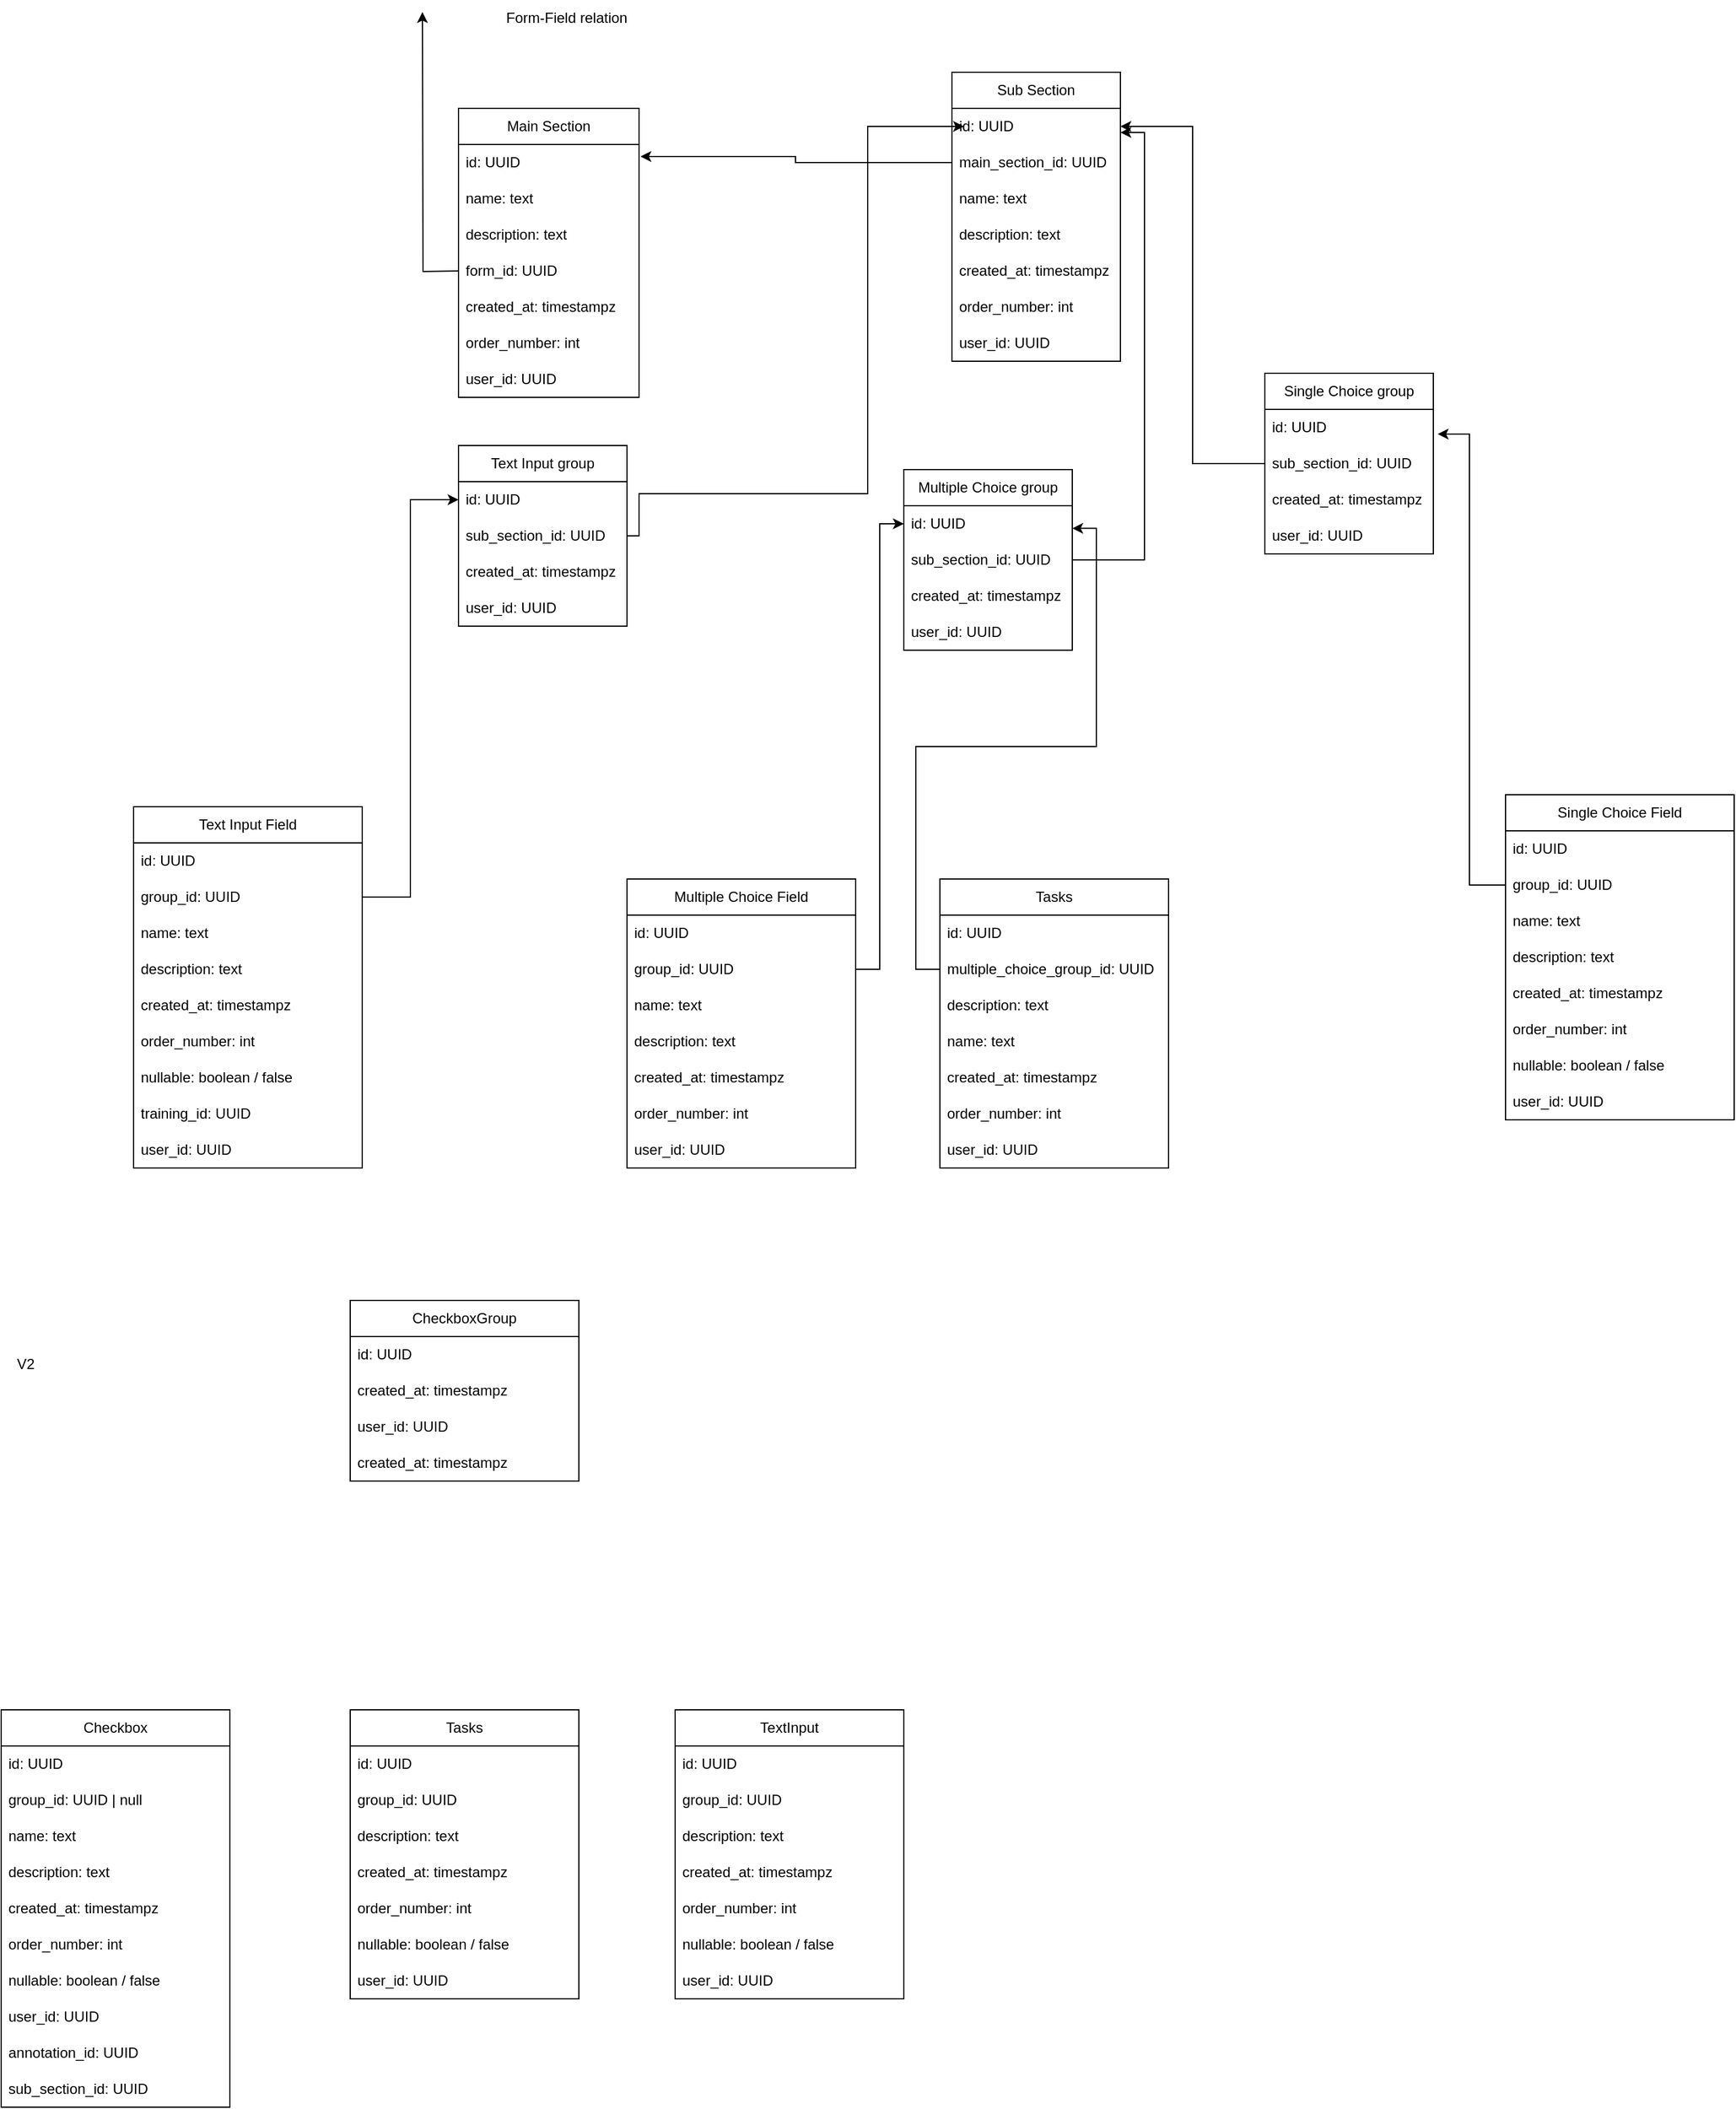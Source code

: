 <mxfile version="26.0.16">
  <diagram id="R2lEEEUBdFMjLlhIrx00" name="Page-1">
    <mxGraphModel dx="1948" dy="988" grid="1" gridSize="10" guides="1" tooltips="1" connect="1" arrows="1" fold="1" page="1" pageScale="1" pageWidth="850" pageHeight="1100" math="0" shadow="0" extFonts="Permanent Marker^https://fonts.googleapis.com/css?family=Permanent+Marker">
      <root>
        <mxCell id="0" />
        <mxCell id="1" parent="0" />
        <mxCell id="FpoMQ_Uel3Y84-KNKpL7-2" value="Form-Field relation" style="text;html=1;align=center;verticalAlign=middle;whiteSpace=wrap;rounded=0;" parent="1" vertex="1">
          <mxGeometry x="-80" y="50" width="120" height="30" as="geometry" />
        </mxCell>
        <mxCell id="FpoMQ_Uel3Y84-KNKpL7-3" value="Main Section" style="swimlane;fontStyle=0;childLayout=stackLayout;horizontal=1;startSize=30;horizontalStack=0;resizeParent=1;resizeParentMax=0;resizeLast=0;collapsible=1;marginBottom=0;whiteSpace=wrap;html=1;" parent="1" vertex="1">
          <mxGeometry x="-110" y="140" width="150" height="240" as="geometry" />
        </mxCell>
        <mxCell id="FpoMQ_Uel3Y84-KNKpL7-4" value="id: UUID" style="text;strokeColor=none;fillColor=none;align=left;verticalAlign=middle;spacingLeft=4;spacingRight=4;overflow=hidden;points=[[0,0.5],[1,0.5]];portConstraint=eastwest;rotatable=0;whiteSpace=wrap;html=1;" parent="FpoMQ_Uel3Y84-KNKpL7-3" vertex="1">
          <mxGeometry y="30" width="150" height="30" as="geometry" />
        </mxCell>
        <mxCell id="FpoMQ_Uel3Y84-KNKpL7-5" value="name: text" style="text;strokeColor=none;fillColor=none;align=left;verticalAlign=middle;spacingLeft=4;spacingRight=4;overflow=hidden;points=[[0,0.5],[1,0.5]];portConstraint=eastwest;rotatable=0;whiteSpace=wrap;html=1;" parent="FpoMQ_Uel3Y84-KNKpL7-3" vertex="1">
          <mxGeometry y="60" width="150" height="30" as="geometry" />
        </mxCell>
        <mxCell id="tkln2MR22Ipl2Hq7zWGG-23" value="description: text" style="text;strokeColor=none;fillColor=none;align=left;verticalAlign=middle;spacingLeft=4;spacingRight=4;overflow=hidden;points=[[0,0.5],[1,0.5]];portConstraint=eastwest;rotatable=0;whiteSpace=wrap;html=1;" parent="FpoMQ_Uel3Y84-KNKpL7-3" vertex="1">
          <mxGeometry y="90" width="150" height="30" as="geometry" />
        </mxCell>
        <mxCell id="FpoMQ_Uel3Y84-KNKpL7-6" value="form_id: UUID" style="text;strokeColor=none;fillColor=none;align=left;verticalAlign=middle;spacingLeft=4;spacingRight=4;overflow=hidden;points=[[0,0.5],[1,0.5]];portConstraint=eastwest;rotatable=0;whiteSpace=wrap;html=1;" parent="FpoMQ_Uel3Y84-KNKpL7-3" vertex="1">
          <mxGeometry y="120" width="150" height="30" as="geometry" />
        </mxCell>
        <mxCell id="FpoMQ_Uel3Y84-KNKpL7-12" value="created_at: timestampz" style="text;strokeColor=none;fillColor=none;align=left;verticalAlign=middle;spacingLeft=4;spacingRight=4;overflow=hidden;points=[[0,0.5],[1,0.5]];portConstraint=eastwest;rotatable=0;whiteSpace=wrap;html=1;" parent="FpoMQ_Uel3Y84-KNKpL7-3" vertex="1">
          <mxGeometry y="150" width="150" height="30" as="geometry" />
        </mxCell>
        <mxCell id="FpoMQ_Uel3Y84-KNKpL7-13" value="order_number: int" style="text;strokeColor=none;fillColor=none;align=left;verticalAlign=middle;spacingLeft=4;spacingRight=4;overflow=hidden;points=[[0,0.5],[1,0.5]];portConstraint=eastwest;rotatable=0;whiteSpace=wrap;html=1;" parent="FpoMQ_Uel3Y84-KNKpL7-3" vertex="1">
          <mxGeometry y="180" width="150" height="30" as="geometry" />
        </mxCell>
        <mxCell id="eOOKGmSrdQU3pNh6zlzP-1" value="user_id: UUID" style="text;strokeColor=none;fillColor=none;align=left;verticalAlign=middle;spacingLeft=4;spacingRight=4;overflow=hidden;points=[[0,0.5],[1,0.5]];portConstraint=eastwest;rotatable=0;whiteSpace=wrap;html=1;" parent="FpoMQ_Uel3Y84-KNKpL7-3" vertex="1">
          <mxGeometry y="210" width="150" height="30" as="geometry" />
        </mxCell>
        <mxCell id="FpoMQ_Uel3Y84-KNKpL7-7" value="Sub Section" style="swimlane;fontStyle=0;childLayout=stackLayout;horizontal=1;startSize=30;horizontalStack=0;resizeParent=1;resizeParentMax=0;resizeLast=0;collapsible=1;marginBottom=0;whiteSpace=wrap;html=1;" parent="1" vertex="1">
          <mxGeometry x="300" y="110" width="140" height="240" as="geometry" />
        </mxCell>
        <mxCell id="FpoMQ_Uel3Y84-KNKpL7-8" value="id: UUID" style="text;strokeColor=none;fillColor=none;align=left;verticalAlign=middle;spacingLeft=4;spacingRight=4;overflow=hidden;points=[[0,0.5],[1,0.5]];portConstraint=eastwest;rotatable=0;whiteSpace=wrap;html=1;" parent="FpoMQ_Uel3Y84-KNKpL7-7" vertex="1">
          <mxGeometry y="30" width="140" height="30" as="geometry" />
        </mxCell>
        <mxCell id="FpoMQ_Uel3Y84-KNKpL7-9" value="main_section_id: UUID" style="text;strokeColor=none;fillColor=none;align=left;verticalAlign=middle;spacingLeft=4;spacingRight=4;overflow=hidden;points=[[0,0.5],[1,0.5]];portConstraint=eastwest;rotatable=0;whiteSpace=wrap;html=1;" parent="FpoMQ_Uel3Y84-KNKpL7-7" vertex="1">
          <mxGeometry y="60" width="140" height="30" as="geometry" />
        </mxCell>
        <mxCell id="FpoMQ_Uel3Y84-KNKpL7-10" value="name: text" style="text;strokeColor=none;fillColor=none;align=left;verticalAlign=middle;spacingLeft=4;spacingRight=4;overflow=hidden;points=[[0,0.5],[1,0.5]];portConstraint=eastwest;rotatable=0;whiteSpace=wrap;html=1;" parent="FpoMQ_Uel3Y84-KNKpL7-7" vertex="1">
          <mxGeometry y="90" width="140" height="30" as="geometry" />
        </mxCell>
        <mxCell id="tkln2MR22Ipl2Hq7zWGG-24" value="description: text" style="text;strokeColor=none;fillColor=none;align=left;verticalAlign=middle;spacingLeft=4;spacingRight=4;overflow=hidden;points=[[0,0.5],[1,0.5]];portConstraint=eastwest;rotatable=0;whiteSpace=wrap;html=1;" parent="FpoMQ_Uel3Y84-KNKpL7-7" vertex="1">
          <mxGeometry y="120" width="140" height="30" as="geometry" />
        </mxCell>
        <mxCell id="FpoMQ_Uel3Y84-KNKpL7-15" value="created_at: timestampz" style="text;strokeColor=none;fillColor=none;align=left;verticalAlign=middle;spacingLeft=4;spacingRight=4;overflow=hidden;points=[[0,0.5],[1,0.5]];portConstraint=eastwest;rotatable=0;whiteSpace=wrap;html=1;" parent="FpoMQ_Uel3Y84-KNKpL7-7" vertex="1">
          <mxGeometry y="150" width="140" height="30" as="geometry" />
        </mxCell>
        <mxCell id="FpoMQ_Uel3Y84-KNKpL7-16" value="order_number: int" style="text;strokeColor=none;fillColor=none;align=left;verticalAlign=middle;spacingLeft=4;spacingRight=4;overflow=hidden;points=[[0,0.5],[1,0.5]];portConstraint=eastwest;rotatable=0;whiteSpace=wrap;html=1;" parent="FpoMQ_Uel3Y84-KNKpL7-7" vertex="1">
          <mxGeometry y="180" width="140" height="30" as="geometry" />
        </mxCell>
        <mxCell id="eOOKGmSrdQU3pNh6zlzP-3" value="user_id: UUID" style="text;strokeColor=none;fillColor=none;align=left;verticalAlign=middle;spacingLeft=4;spacingRight=4;overflow=hidden;points=[[0,0.5],[1,0.5]];portConstraint=eastwest;rotatable=0;whiteSpace=wrap;html=1;" parent="FpoMQ_Uel3Y84-KNKpL7-7" vertex="1">
          <mxGeometry y="210" width="140" height="30" as="geometry" />
        </mxCell>
        <mxCell id="FpoMQ_Uel3Y84-KNKpL7-14" style="edgeStyle=orthogonalEdgeStyle;rounded=0;orthogonalLoop=1;jettySize=auto;html=1;entryX=1.008;entryY=0.333;entryDx=0;entryDy=0;entryPerimeter=0;" parent="1" source="FpoMQ_Uel3Y84-KNKpL7-9" target="FpoMQ_Uel3Y84-KNKpL7-4" edge="1">
          <mxGeometry relative="1" as="geometry" />
        </mxCell>
        <mxCell id="FpoMQ_Uel3Y84-KNKpL7-17" value="Tasks" style="swimlane;fontStyle=0;childLayout=stackLayout;horizontal=1;startSize=30;horizontalStack=0;resizeParent=1;resizeParentMax=0;resizeLast=0;collapsible=1;marginBottom=0;whiteSpace=wrap;html=1;" parent="1" vertex="1">
          <mxGeometry x="290" y="780" width="190" height="240" as="geometry" />
        </mxCell>
        <mxCell id="FpoMQ_Uel3Y84-KNKpL7-18" value="id: UUID" style="text;strokeColor=none;fillColor=none;align=left;verticalAlign=middle;spacingLeft=4;spacingRight=4;overflow=hidden;points=[[0,0.5],[1,0.5]];portConstraint=eastwest;rotatable=0;whiteSpace=wrap;html=1;" parent="FpoMQ_Uel3Y84-KNKpL7-17" vertex="1">
          <mxGeometry y="30" width="190" height="30" as="geometry" />
        </mxCell>
        <mxCell id="FpoMQ_Uel3Y84-KNKpL7-19" value="multiple_choice_group_id: UUID" style="text;strokeColor=none;fillColor=none;align=left;verticalAlign=middle;spacingLeft=4;spacingRight=4;overflow=hidden;points=[[0,0.5],[1,0.5]];portConstraint=eastwest;rotatable=0;whiteSpace=wrap;html=1;" parent="FpoMQ_Uel3Y84-KNKpL7-17" vertex="1">
          <mxGeometry y="60" width="190" height="30" as="geometry" />
        </mxCell>
        <mxCell id="FpoMQ_Uel3Y84-KNKpL7-25" value="description: text" style="text;strokeColor=none;fillColor=none;align=left;verticalAlign=middle;spacingLeft=4;spacingRight=4;overflow=hidden;points=[[0,0.5],[1,0.5]];portConstraint=eastwest;rotatable=0;whiteSpace=wrap;html=1;" parent="FpoMQ_Uel3Y84-KNKpL7-17" vertex="1">
          <mxGeometry y="90" width="190" height="30" as="geometry" />
        </mxCell>
        <mxCell id="FpoMQ_Uel3Y84-KNKpL7-20" value="name: text" style="text;strokeColor=none;fillColor=none;align=left;verticalAlign=middle;spacingLeft=4;spacingRight=4;overflow=hidden;points=[[0,0.5],[1,0.5]];portConstraint=eastwest;rotatable=0;whiteSpace=wrap;html=1;" parent="FpoMQ_Uel3Y84-KNKpL7-17" vertex="1">
          <mxGeometry y="120" width="190" height="30" as="geometry" />
        </mxCell>
        <mxCell id="FpoMQ_Uel3Y84-KNKpL7-21" value="created_at: timestampz" style="text;strokeColor=none;fillColor=none;align=left;verticalAlign=middle;spacingLeft=4;spacingRight=4;overflow=hidden;points=[[0,0.5],[1,0.5]];portConstraint=eastwest;rotatable=0;whiteSpace=wrap;html=1;" parent="FpoMQ_Uel3Y84-KNKpL7-17" vertex="1">
          <mxGeometry y="150" width="190" height="30" as="geometry" />
        </mxCell>
        <mxCell id="FpoMQ_Uel3Y84-KNKpL7-22" value="order_number: int" style="text;strokeColor=none;fillColor=none;align=left;verticalAlign=middle;spacingLeft=4;spacingRight=4;overflow=hidden;points=[[0,0.5],[1,0.5]];portConstraint=eastwest;rotatable=0;whiteSpace=wrap;html=1;" parent="FpoMQ_Uel3Y84-KNKpL7-17" vertex="1">
          <mxGeometry y="180" width="190" height="30" as="geometry" />
        </mxCell>
        <mxCell id="eOOKGmSrdQU3pNh6zlzP-9" value="user_id: UUID" style="text;strokeColor=none;fillColor=none;align=left;verticalAlign=middle;spacingLeft=4;spacingRight=4;overflow=hidden;points=[[0,0.5],[1,0.5]];portConstraint=eastwest;rotatable=0;whiteSpace=wrap;html=1;" parent="FpoMQ_Uel3Y84-KNKpL7-17" vertex="1">
          <mxGeometry y="210" width="190" height="30" as="geometry" />
        </mxCell>
        <mxCell id="FpoMQ_Uel3Y84-KNKpL7-11" style="edgeStyle=orthogonalEdgeStyle;rounded=0;orthogonalLoop=1;jettySize=auto;html=1;" parent="1" edge="1">
          <mxGeometry relative="1" as="geometry">
            <mxPoint x="-140" y="60" as="targetPoint" />
            <mxPoint x="-110" y="275" as="sourcePoint" />
          </mxGeometry>
        </mxCell>
        <mxCell id="FpoMQ_Uel3Y84-KNKpL7-33" value="Multiple Choice group" style="swimlane;fontStyle=0;childLayout=stackLayout;horizontal=1;startSize=30;horizontalStack=0;resizeParent=1;resizeParentMax=0;resizeLast=0;collapsible=1;marginBottom=0;whiteSpace=wrap;html=1;" parent="1" vertex="1">
          <mxGeometry x="260" y="440" width="140" height="150" as="geometry" />
        </mxCell>
        <mxCell id="FpoMQ_Uel3Y84-KNKpL7-34" value="id: UUID" style="text;strokeColor=none;fillColor=none;align=left;verticalAlign=middle;spacingLeft=4;spacingRight=4;overflow=hidden;points=[[0,0.5],[1,0.5]];portConstraint=eastwest;rotatable=0;whiteSpace=wrap;html=1;" parent="FpoMQ_Uel3Y84-KNKpL7-33" vertex="1">
          <mxGeometry y="30" width="140" height="30" as="geometry" />
        </mxCell>
        <mxCell id="FpoMQ_Uel3Y84-KNKpL7-35" value="sub_section_id: UUID" style="text;strokeColor=none;fillColor=none;align=left;verticalAlign=middle;spacingLeft=4;spacingRight=4;overflow=hidden;points=[[0,0.5],[1,0.5]];portConstraint=eastwest;rotatable=0;whiteSpace=wrap;html=1;" parent="FpoMQ_Uel3Y84-KNKpL7-33" vertex="1">
          <mxGeometry y="60" width="140" height="30" as="geometry" />
        </mxCell>
        <mxCell id="FpoMQ_Uel3Y84-KNKpL7-38" value="created_at: timestampz" style="text;strokeColor=none;fillColor=none;align=left;verticalAlign=middle;spacingLeft=4;spacingRight=4;overflow=hidden;points=[[0,0.5],[1,0.5]];portConstraint=eastwest;rotatable=0;whiteSpace=wrap;html=1;" parent="FpoMQ_Uel3Y84-KNKpL7-33" vertex="1">
          <mxGeometry y="90" width="140" height="30" as="geometry" />
        </mxCell>
        <mxCell id="eOOKGmSrdQU3pNh6zlzP-5" value="user_id: UUID" style="text;strokeColor=none;fillColor=none;align=left;verticalAlign=middle;spacingLeft=4;spacingRight=4;overflow=hidden;points=[[0,0.5],[1,0.5]];portConstraint=eastwest;rotatable=0;whiteSpace=wrap;html=1;" parent="FpoMQ_Uel3Y84-KNKpL7-33" vertex="1">
          <mxGeometry y="120" width="140" height="30" as="geometry" />
        </mxCell>
        <mxCell id="FpoMQ_Uel3Y84-KNKpL7-40" value="Single Choice group" style="swimlane;fontStyle=0;childLayout=stackLayout;horizontal=1;startSize=30;horizontalStack=0;resizeParent=1;resizeParentMax=0;resizeLast=0;collapsible=1;marginBottom=0;whiteSpace=wrap;html=1;" parent="1" vertex="1">
          <mxGeometry x="560" y="360" width="140" height="150" as="geometry" />
        </mxCell>
        <mxCell id="FpoMQ_Uel3Y84-KNKpL7-41" value="id: UUID" style="text;strokeColor=none;fillColor=none;align=left;verticalAlign=middle;spacingLeft=4;spacingRight=4;overflow=hidden;points=[[0,0.5],[1,0.5]];portConstraint=eastwest;rotatable=0;whiteSpace=wrap;html=1;" parent="FpoMQ_Uel3Y84-KNKpL7-40" vertex="1">
          <mxGeometry y="30" width="140" height="30" as="geometry" />
        </mxCell>
        <mxCell id="FpoMQ_Uel3Y84-KNKpL7-42" value="sub_section_id: UUID" style="text;strokeColor=none;fillColor=none;align=left;verticalAlign=middle;spacingLeft=4;spacingRight=4;overflow=hidden;points=[[0,0.5],[1,0.5]];portConstraint=eastwest;rotatable=0;whiteSpace=wrap;html=1;" parent="FpoMQ_Uel3Y84-KNKpL7-40" vertex="1">
          <mxGeometry y="60" width="140" height="30" as="geometry" />
        </mxCell>
        <mxCell id="FpoMQ_Uel3Y84-KNKpL7-45" value="created_at: timestampz" style="text;strokeColor=none;fillColor=none;align=left;verticalAlign=middle;spacingLeft=4;spacingRight=4;overflow=hidden;points=[[0,0.5],[1,0.5]];portConstraint=eastwest;rotatable=0;whiteSpace=wrap;html=1;" parent="FpoMQ_Uel3Y84-KNKpL7-40" vertex="1">
          <mxGeometry y="90" width="140" height="30" as="geometry" />
        </mxCell>
        <mxCell id="eOOKGmSrdQU3pNh6zlzP-6" value="user_id: UUID" style="text;strokeColor=none;fillColor=none;align=left;verticalAlign=middle;spacingLeft=4;spacingRight=4;overflow=hidden;points=[[0,0.5],[1,0.5]];portConstraint=eastwest;rotatable=0;whiteSpace=wrap;html=1;" parent="FpoMQ_Uel3Y84-KNKpL7-40" vertex="1">
          <mxGeometry y="120" width="140" height="30" as="geometry" />
        </mxCell>
        <mxCell id="FpoMQ_Uel3Y84-KNKpL7-50" style="edgeStyle=orthogonalEdgeStyle;rounded=0;orthogonalLoop=1;jettySize=auto;html=1;entryX=1;entryY=0.627;entryDx=0;entryDy=0;entryPerimeter=0;" parent="1" source="FpoMQ_Uel3Y84-KNKpL7-19" target="FpoMQ_Uel3Y84-KNKpL7-34" edge="1">
          <mxGeometry relative="1" as="geometry" />
        </mxCell>
        <mxCell id="FpoMQ_Uel3Y84-KNKpL7-51" style="edgeStyle=orthogonalEdgeStyle;rounded=0;orthogonalLoop=1;jettySize=auto;html=1;entryX=1;entryY=0.667;entryDx=0;entryDy=0;entryPerimeter=0;" parent="1" source="FpoMQ_Uel3Y84-KNKpL7-35" target="FpoMQ_Uel3Y84-KNKpL7-8" edge="1">
          <mxGeometry relative="1" as="geometry" />
        </mxCell>
        <mxCell id="FpoMQ_Uel3Y84-KNKpL7-55" style="edgeStyle=orthogonalEdgeStyle;rounded=0;orthogonalLoop=1;jettySize=auto;html=1;entryX=1;entryY=0.5;entryDx=0;entryDy=0;" parent="1" source="FpoMQ_Uel3Y84-KNKpL7-42" target="FpoMQ_Uel3Y84-KNKpL7-8" edge="1">
          <mxGeometry relative="1" as="geometry" />
        </mxCell>
        <mxCell id="tkln2MR22Ipl2Hq7zWGG-1" value="Text Input Field" style="swimlane;fontStyle=0;childLayout=stackLayout;horizontal=1;startSize=30;horizontalStack=0;resizeParent=1;resizeParentMax=0;resizeLast=0;collapsible=1;marginBottom=0;whiteSpace=wrap;html=1;" parent="1" vertex="1">
          <mxGeometry x="-380" y="720" width="190" height="300" as="geometry" />
        </mxCell>
        <mxCell id="tkln2MR22Ipl2Hq7zWGG-2" value="id: UUID" style="text;strokeColor=none;fillColor=none;align=left;verticalAlign=middle;spacingLeft=4;spacingRight=4;overflow=hidden;points=[[0,0.5],[1,0.5]];portConstraint=eastwest;rotatable=0;whiteSpace=wrap;html=1;" parent="tkln2MR22Ipl2Hq7zWGG-1" vertex="1">
          <mxGeometry y="30" width="190" height="30" as="geometry" />
        </mxCell>
        <mxCell id="tkln2MR22Ipl2Hq7zWGG-3" value="group_id: UUID" style="text;strokeColor=none;fillColor=none;align=left;verticalAlign=middle;spacingLeft=4;spacingRight=4;overflow=hidden;points=[[0,0.5],[1,0.5]];portConstraint=eastwest;rotatable=0;whiteSpace=wrap;html=1;" parent="tkln2MR22Ipl2Hq7zWGG-1" vertex="1">
          <mxGeometry y="60" width="190" height="30" as="geometry" />
        </mxCell>
        <mxCell id="tkln2MR22Ipl2Hq7zWGG-5" value="name: text" style="text;strokeColor=none;fillColor=none;align=left;verticalAlign=middle;spacingLeft=4;spacingRight=4;overflow=hidden;points=[[0,0.5],[1,0.5]];portConstraint=eastwest;rotatable=0;whiteSpace=wrap;html=1;" parent="tkln2MR22Ipl2Hq7zWGG-1" vertex="1">
          <mxGeometry y="90" width="190" height="30" as="geometry" />
        </mxCell>
        <mxCell id="tkln2MR22Ipl2Hq7zWGG-16" value="description: text" style="text;strokeColor=none;fillColor=none;align=left;verticalAlign=middle;spacingLeft=4;spacingRight=4;overflow=hidden;points=[[0,0.5],[1,0.5]];portConstraint=eastwest;rotatable=0;whiteSpace=wrap;html=1;" parent="tkln2MR22Ipl2Hq7zWGG-1" vertex="1">
          <mxGeometry y="120" width="190" height="30" as="geometry" />
        </mxCell>
        <mxCell id="tkln2MR22Ipl2Hq7zWGG-6" value="created_at: timestampz" style="text;strokeColor=none;fillColor=none;align=left;verticalAlign=middle;spacingLeft=4;spacingRight=4;overflow=hidden;points=[[0,0.5],[1,0.5]];portConstraint=eastwest;rotatable=0;whiteSpace=wrap;html=1;" parent="tkln2MR22Ipl2Hq7zWGG-1" vertex="1">
          <mxGeometry y="150" width="190" height="30" as="geometry" />
        </mxCell>
        <mxCell id="tkln2MR22Ipl2Hq7zWGG-7" value="order_number: int" style="text;strokeColor=none;fillColor=none;align=left;verticalAlign=middle;spacingLeft=4;spacingRight=4;overflow=hidden;points=[[0,0.5],[1,0.5]];portConstraint=eastwest;rotatable=0;whiteSpace=wrap;html=1;" parent="tkln2MR22Ipl2Hq7zWGG-1" vertex="1">
          <mxGeometry y="180" width="190" height="30" as="geometry" />
        </mxCell>
        <mxCell id="tkln2MR22Ipl2Hq7zWGG-14" value="nullable: boolean / false" style="text;strokeColor=none;fillColor=none;align=left;verticalAlign=middle;spacingLeft=4;spacingRight=4;overflow=hidden;points=[[0,0.5],[1,0.5]];portConstraint=eastwest;rotatable=0;whiteSpace=wrap;html=1;" parent="tkln2MR22Ipl2Hq7zWGG-1" vertex="1">
          <mxGeometry y="210" width="190" height="30" as="geometry" />
        </mxCell>
        <mxCell id="dDMGIbOlEGRGAbrnHBKd-21" value="training_id: UUID" style="text;strokeColor=none;fillColor=none;align=left;verticalAlign=middle;spacingLeft=4;spacingRight=4;overflow=hidden;points=[[0,0.5],[1,0.5]];portConstraint=eastwest;rotatable=0;whiteSpace=wrap;html=1;" parent="tkln2MR22Ipl2Hq7zWGG-1" vertex="1">
          <mxGeometry y="240" width="190" height="30" as="geometry" />
        </mxCell>
        <mxCell id="eOOKGmSrdQU3pNh6zlzP-7" value="user_id: UUID" style="text;strokeColor=none;fillColor=none;align=left;verticalAlign=middle;spacingLeft=4;spacingRight=4;overflow=hidden;points=[[0,0.5],[1,0.5]];portConstraint=eastwest;rotatable=0;whiteSpace=wrap;html=1;" parent="tkln2MR22Ipl2Hq7zWGG-1" vertex="1">
          <mxGeometry y="270" width="190" height="30" as="geometry" />
        </mxCell>
        <mxCell id="tkln2MR22Ipl2Hq7zWGG-25" value="Text Input group" style="swimlane;fontStyle=0;childLayout=stackLayout;horizontal=1;startSize=30;horizontalStack=0;resizeParent=1;resizeParentMax=0;resizeLast=0;collapsible=1;marginBottom=0;whiteSpace=wrap;html=1;" parent="1" vertex="1">
          <mxGeometry x="-110" y="420" width="140" height="150" as="geometry" />
        </mxCell>
        <mxCell id="tkln2MR22Ipl2Hq7zWGG-26" value="id: UUID" style="text;strokeColor=none;fillColor=none;align=left;verticalAlign=middle;spacingLeft=4;spacingRight=4;overflow=hidden;points=[[0,0.5],[1,0.5]];portConstraint=eastwest;rotatable=0;whiteSpace=wrap;html=1;" parent="tkln2MR22Ipl2Hq7zWGG-25" vertex="1">
          <mxGeometry y="30" width="140" height="30" as="geometry" />
        </mxCell>
        <mxCell id="tkln2MR22Ipl2Hq7zWGG-27" value="sub_section_id: UUID" style="text;strokeColor=none;fillColor=none;align=left;verticalAlign=middle;spacingLeft=4;spacingRight=4;overflow=hidden;points=[[0,0.5],[1,0.5]];portConstraint=eastwest;rotatable=0;whiteSpace=wrap;html=1;" parent="tkln2MR22Ipl2Hq7zWGG-25" vertex="1">
          <mxGeometry y="60" width="140" height="30" as="geometry" />
        </mxCell>
        <mxCell id="tkln2MR22Ipl2Hq7zWGG-28" value="created_at: timestampz" style="text;strokeColor=none;fillColor=none;align=left;verticalAlign=middle;spacingLeft=4;spacingRight=4;overflow=hidden;points=[[0,0.5],[1,0.5]];portConstraint=eastwest;rotatable=0;whiteSpace=wrap;html=1;" parent="tkln2MR22Ipl2Hq7zWGG-25" vertex="1">
          <mxGeometry y="90" width="140" height="30" as="geometry" />
        </mxCell>
        <mxCell id="eOOKGmSrdQU3pNh6zlzP-4" value="user_id: UUID" style="text;strokeColor=none;fillColor=none;align=left;verticalAlign=middle;spacingLeft=4;spacingRight=4;overflow=hidden;points=[[0,0.5],[1,0.5]];portConstraint=eastwest;rotatable=0;whiteSpace=wrap;html=1;" parent="tkln2MR22Ipl2Hq7zWGG-25" vertex="1">
          <mxGeometry y="120" width="140" height="30" as="geometry" />
        </mxCell>
        <mxCell id="tkln2MR22Ipl2Hq7zWGG-30" style="edgeStyle=orthogonalEdgeStyle;rounded=0;orthogonalLoop=1;jettySize=auto;html=1;exitX=1;exitY=0.5;exitDx=0;exitDy=0;" parent="1" source="tkln2MR22Ipl2Hq7zWGG-27" edge="1">
          <mxGeometry relative="1" as="geometry">
            <Array as="points">
              <mxPoint x="40" y="495" />
              <mxPoint x="40" y="460" />
              <mxPoint x="230" y="460" />
              <mxPoint x="230" y="155" />
            </Array>
            <mxPoint x="40" y="480" as="sourcePoint" />
            <mxPoint x="310" y="155.0" as="targetPoint" />
          </mxGeometry>
        </mxCell>
        <mxCell id="tkln2MR22Ipl2Hq7zWGG-31" style="edgeStyle=orthogonalEdgeStyle;rounded=0;orthogonalLoop=1;jettySize=auto;html=1;entryX=0;entryY=0.5;entryDx=0;entryDy=0;" parent="1" source="tkln2MR22Ipl2Hq7zWGG-3" target="tkln2MR22Ipl2Hq7zWGG-26" edge="1">
          <mxGeometry relative="1" as="geometry" />
        </mxCell>
        <mxCell id="dDMGIbOlEGRGAbrnHBKd-1" value="Multiple C&lt;span style=&quot;background-color: transparent; color: light-dark(rgb(0, 0, 0), rgb(255, 255, 255));&quot;&gt;hoice Field&lt;/span&gt;" style="swimlane;fontStyle=0;childLayout=stackLayout;horizontal=1;startSize=30;horizontalStack=0;resizeParent=1;resizeParentMax=0;resizeLast=0;collapsible=1;marginBottom=0;whiteSpace=wrap;html=1;" parent="1" vertex="1">
          <mxGeometry x="30" y="780" width="190" height="240" as="geometry" />
        </mxCell>
        <mxCell id="dDMGIbOlEGRGAbrnHBKd-2" value="id: UUID" style="text;strokeColor=none;fillColor=none;align=left;verticalAlign=middle;spacingLeft=4;spacingRight=4;overflow=hidden;points=[[0,0.5],[1,0.5]];portConstraint=eastwest;rotatable=0;whiteSpace=wrap;html=1;" parent="dDMGIbOlEGRGAbrnHBKd-1" vertex="1">
          <mxGeometry y="30" width="190" height="30" as="geometry" />
        </mxCell>
        <mxCell id="dDMGIbOlEGRGAbrnHBKd-3" value="group_id: UUID" style="text;strokeColor=none;fillColor=none;align=left;verticalAlign=middle;spacingLeft=4;spacingRight=4;overflow=hidden;points=[[0,0.5],[1,0.5]];portConstraint=eastwest;rotatable=0;whiteSpace=wrap;html=1;" parent="dDMGIbOlEGRGAbrnHBKd-1" vertex="1">
          <mxGeometry y="60" width="190" height="30" as="geometry" />
        </mxCell>
        <mxCell id="dDMGIbOlEGRGAbrnHBKd-4" value="name: text" style="text;strokeColor=none;fillColor=none;align=left;verticalAlign=middle;spacingLeft=4;spacingRight=4;overflow=hidden;points=[[0,0.5],[1,0.5]];portConstraint=eastwest;rotatable=0;whiteSpace=wrap;html=1;" parent="dDMGIbOlEGRGAbrnHBKd-1" vertex="1">
          <mxGeometry y="90" width="190" height="30" as="geometry" />
        </mxCell>
        <mxCell id="dDMGIbOlEGRGAbrnHBKd-5" value="description: text" style="text;strokeColor=none;fillColor=none;align=left;verticalAlign=middle;spacingLeft=4;spacingRight=4;overflow=hidden;points=[[0,0.5],[1,0.5]];portConstraint=eastwest;rotatable=0;whiteSpace=wrap;html=1;" parent="dDMGIbOlEGRGAbrnHBKd-1" vertex="1">
          <mxGeometry y="120" width="190" height="30" as="geometry" />
        </mxCell>
        <mxCell id="dDMGIbOlEGRGAbrnHBKd-6" value="created_at: timestampz" style="text;strokeColor=none;fillColor=none;align=left;verticalAlign=middle;spacingLeft=4;spacingRight=4;overflow=hidden;points=[[0,0.5],[1,0.5]];portConstraint=eastwest;rotatable=0;whiteSpace=wrap;html=1;" parent="dDMGIbOlEGRGAbrnHBKd-1" vertex="1">
          <mxGeometry y="150" width="190" height="30" as="geometry" />
        </mxCell>
        <mxCell id="dDMGIbOlEGRGAbrnHBKd-7" value="order_number: int" style="text;strokeColor=none;fillColor=none;align=left;verticalAlign=middle;spacingLeft=4;spacingRight=4;overflow=hidden;points=[[0,0.5],[1,0.5]];portConstraint=eastwest;rotatable=0;whiteSpace=wrap;html=1;" parent="dDMGIbOlEGRGAbrnHBKd-1" vertex="1">
          <mxGeometry y="180" width="190" height="30" as="geometry" />
        </mxCell>
        <mxCell id="eOOKGmSrdQU3pNh6zlzP-8" value="user_id: UUID" style="text;strokeColor=none;fillColor=none;align=left;verticalAlign=middle;spacingLeft=4;spacingRight=4;overflow=hidden;points=[[0,0.5],[1,0.5]];portConstraint=eastwest;rotatable=0;whiteSpace=wrap;html=1;" parent="dDMGIbOlEGRGAbrnHBKd-1" vertex="1">
          <mxGeometry y="210" width="190" height="30" as="geometry" />
        </mxCell>
        <mxCell id="dDMGIbOlEGRGAbrnHBKd-9" value="Single C&lt;span style=&quot;background-color: transparent; color: light-dark(rgb(0, 0, 0), rgb(255, 255, 255));&quot;&gt;hoice Field&lt;/span&gt;" style="swimlane;fontStyle=0;childLayout=stackLayout;horizontal=1;startSize=30;horizontalStack=0;resizeParent=1;resizeParentMax=0;resizeLast=0;collapsible=1;marginBottom=0;whiteSpace=wrap;html=1;" parent="1" vertex="1">
          <mxGeometry x="760" y="710" width="190" height="270" as="geometry" />
        </mxCell>
        <mxCell id="dDMGIbOlEGRGAbrnHBKd-10" value="id: UUID" style="text;strokeColor=none;fillColor=none;align=left;verticalAlign=middle;spacingLeft=4;spacingRight=4;overflow=hidden;points=[[0,0.5],[1,0.5]];portConstraint=eastwest;rotatable=0;whiteSpace=wrap;html=1;" parent="dDMGIbOlEGRGAbrnHBKd-9" vertex="1">
          <mxGeometry y="30" width="190" height="30" as="geometry" />
        </mxCell>
        <mxCell id="dDMGIbOlEGRGAbrnHBKd-11" value="group_id: UUID" style="text;strokeColor=none;fillColor=none;align=left;verticalAlign=middle;spacingLeft=4;spacingRight=4;overflow=hidden;points=[[0,0.5],[1,0.5]];portConstraint=eastwest;rotatable=0;whiteSpace=wrap;html=1;" parent="dDMGIbOlEGRGAbrnHBKd-9" vertex="1">
          <mxGeometry y="60" width="190" height="30" as="geometry" />
        </mxCell>
        <mxCell id="dDMGIbOlEGRGAbrnHBKd-12" value="name: text" style="text;strokeColor=none;fillColor=none;align=left;verticalAlign=middle;spacingLeft=4;spacingRight=4;overflow=hidden;points=[[0,0.5],[1,0.5]];portConstraint=eastwest;rotatable=0;whiteSpace=wrap;html=1;" parent="dDMGIbOlEGRGAbrnHBKd-9" vertex="1">
          <mxGeometry y="90" width="190" height="30" as="geometry" />
        </mxCell>
        <mxCell id="dDMGIbOlEGRGAbrnHBKd-13" value="description: text" style="text;strokeColor=none;fillColor=none;align=left;verticalAlign=middle;spacingLeft=4;spacingRight=4;overflow=hidden;points=[[0,0.5],[1,0.5]];portConstraint=eastwest;rotatable=0;whiteSpace=wrap;html=1;" parent="dDMGIbOlEGRGAbrnHBKd-9" vertex="1">
          <mxGeometry y="120" width="190" height="30" as="geometry" />
        </mxCell>
        <mxCell id="dDMGIbOlEGRGAbrnHBKd-14" value="created_at: timestampz" style="text;strokeColor=none;fillColor=none;align=left;verticalAlign=middle;spacingLeft=4;spacingRight=4;overflow=hidden;points=[[0,0.5],[1,0.5]];portConstraint=eastwest;rotatable=0;whiteSpace=wrap;html=1;" parent="dDMGIbOlEGRGAbrnHBKd-9" vertex="1">
          <mxGeometry y="150" width="190" height="30" as="geometry" />
        </mxCell>
        <mxCell id="dDMGIbOlEGRGAbrnHBKd-15" value="order_number: int" style="text;strokeColor=none;fillColor=none;align=left;verticalAlign=middle;spacingLeft=4;spacingRight=4;overflow=hidden;points=[[0,0.5],[1,0.5]];portConstraint=eastwest;rotatable=0;whiteSpace=wrap;html=1;" parent="dDMGIbOlEGRGAbrnHBKd-9" vertex="1">
          <mxGeometry y="180" width="190" height="30" as="geometry" />
        </mxCell>
        <mxCell id="dDMGIbOlEGRGAbrnHBKd-16" value="nullable: boolean / false" style="text;strokeColor=none;fillColor=none;align=left;verticalAlign=middle;spacingLeft=4;spacingRight=4;overflow=hidden;points=[[0,0.5],[1,0.5]];portConstraint=eastwest;rotatable=0;whiteSpace=wrap;html=1;" parent="dDMGIbOlEGRGAbrnHBKd-9" vertex="1">
          <mxGeometry y="210" width="190" height="30" as="geometry" />
        </mxCell>
        <mxCell id="eOOKGmSrdQU3pNh6zlzP-10" value="user_id: UUID" style="text;strokeColor=none;fillColor=none;align=left;verticalAlign=middle;spacingLeft=4;spacingRight=4;overflow=hidden;points=[[0,0.5],[1,0.5]];portConstraint=eastwest;rotatable=0;whiteSpace=wrap;html=1;" parent="dDMGIbOlEGRGAbrnHBKd-9" vertex="1">
          <mxGeometry y="240" width="190" height="30" as="geometry" />
        </mxCell>
        <mxCell id="dDMGIbOlEGRGAbrnHBKd-19" style="edgeStyle=orthogonalEdgeStyle;rounded=0;orthogonalLoop=1;jettySize=auto;html=1;entryX=1.026;entryY=0.683;entryDx=0;entryDy=0;entryPerimeter=0;" parent="1" source="dDMGIbOlEGRGAbrnHBKd-11" target="FpoMQ_Uel3Y84-KNKpL7-41" edge="1">
          <mxGeometry relative="1" as="geometry" />
        </mxCell>
        <mxCell id="dDMGIbOlEGRGAbrnHBKd-20" style="edgeStyle=orthogonalEdgeStyle;rounded=0;orthogonalLoop=1;jettySize=auto;html=1;entryX=0;entryY=0.5;entryDx=0;entryDy=0;" parent="1" source="dDMGIbOlEGRGAbrnHBKd-3" target="FpoMQ_Uel3Y84-KNKpL7-34" edge="1">
          <mxGeometry relative="1" as="geometry">
            <mxPoint x="240" y="880.0" as="sourcePoint" />
            <mxPoint x="440" y="400" as="targetPoint" />
          </mxGeometry>
        </mxCell>
        <mxCell id="vPWwcMEVkkb47EzROopT-1" value="Checkbox" style="swimlane;fontStyle=0;childLayout=stackLayout;horizontal=1;startSize=30;horizontalStack=0;resizeParent=1;resizeParentMax=0;resizeLast=0;collapsible=1;marginBottom=0;whiteSpace=wrap;html=1;" vertex="1" parent="1">
          <mxGeometry x="-490" y="1470" width="190" height="330" as="geometry" />
        </mxCell>
        <mxCell id="vPWwcMEVkkb47EzROopT-2" value="id: UUID" style="text;strokeColor=none;fillColor=none;align=left;verticalAlign=middle;spacingLeft=4;spacingRight=4;overflow=hidden;points=[[0,0.5],[1,0.5]];portConstraint=eastwest;rotatable=0;whiteSpace=wrap;html=1;" vertex="1" parent="vPWwcMEVkkb47EzROopT-1">
          <mxGeometry y="30" width="190" height="30" as="geometry" />
        </mxCell>
        <mxCell id="vPWwcMEVkkb47EzROopT-3" value="group_id: UUID | null" style="text;strokeColor=none;fillColor=none;align=left;verticalAlign=middle;spacingLeft=4;spacingRight=4;overflow=hidden;points=[[0,0.5],[1,0.5]];portConstraint=eastwest;rotatable=0;whiteSpace=wrap;html=1;" vertex="1" parent="vPWwcMEVkkb47EzROopT-1">
          <mxGeometry y="60" width="190" height="30" as="geometry" />
        </mxCell>
        <mxCell id="vPWwcMEVkkb47EzROopT-4" value="name: text" style="text;strokeColor=none;fillColor=none;align=left;verticalAlign=middle;spacingLeft=4;spacingRight=4;overflow=hidden;points=[[0,0.5],[1,0.5]];portConstraint=eastwest;rotatable=0;whiteSpace=wrap;html=1;" vertex="1" parent="vPWwcMEVkkb47EzROopT-1">
          <mxGeometry y="90" width="190" height="30" as="geometry" />
        </mxCell>
        <mxCell id="vPWwcMEVkkb47EzROopT-5" value="description: text" style="text;strokeColor=none;fillColor=none;align=left;verticalAlign=middle;spacingLeft=4;spacingRight=4;overflow=hidden;points=[[0,0.5],[1,0.5]];portConstraint=eastwest;rotatable=0;whiteSpace=wrap;html=1;" vertex="1" parent="vPWwcMEVkkb47EzROopT-1">
          <mxGeometry y="120" width="190" height="30" as="geometry" />
        </mxCell>
        <mxCell id="vPWwcMEVkkb47EzROopT-6" value="created_at: timestampz" style="text;strokeColor=none;fillColor=none;align=left;verticalAlign=middle;spacingLeft=4;spacingRight=4;overflow=hidden;points=[[0,0.5],[1,0.5]];portConstraint=eastwest;rotatable=0;whiteSpace=wrap;html=1;" vertex="1" parent="vPWwcMEVkkb47EzROopT-1">
          <mxGeometry y="150" width="190" height="30" as="geometry" />
        </mxCell>
        <mxCell id="vPWwcMEVkkb47EzROopT-7" value="order_number: int" style="text;strokeColor=none;fillColor=none;align=left;verticalAlign=middle;spacingLeft=4;spacingRight=4;overflow=hidden;points=[[0,0.5],[1,0.5]];portConstraint=eastwest;rotatable=0;whiteSpace=wrap;html=1;" vertex="1" parent="vPWwcMEVkkb47EzROopT-1">
          <mxGeometry y="180" width="190" height="30" as="geometry" />
        </mxCell>
        <mxCell id="vPWwcMEVkkb47EzROopT-8" value="nullable: boolean / false" style="text;strokeColor=none;fillColor=none;align=left;verticalAlign=middle;spacingLeft=4;spacingRight=4;overflow=hidden;points=[[0,0.5],[1,0.5]];portConstraint=eastwest;rotatable=0;whiteSpace=wrap;html=1;" vertex="1" parent="vPWwcMEVkkb47EzROopT-1">
          <mxGeometry y="210" width="190" height="30" as="geometry" />
        </mxCell>
        <mxCell id="vPWwcMEVkkb47EzROopT-10" value="user_id: UUID" style="text;strokeColor=none;fillColor=none;align=left;verticalAlign=middle;spacingLeft=4;spacingRight=4;overflow=hidden;points=[[0,0.5],[1,0.5]];portConstraint=eastwest;rotatable=0;whiteSpace=wrap;html=1;" vertex="1" parent="vPWwcMEVkkb47EzROopT-1">
          <mxGeometry y="240" width="190" height="30" as="geometry" />
        </mxCell>
        <mxCell id="vPWwcMEVkkb47EzROopT-29" value="annotation_id: UUID" style="text;strokeColor=none;fillColor=none;align=left;verticalAlign=middle;spacingLeft=4;spacingRight=4;overflow=hidden;points=[[0,0.5],[1,0.5]];portConstraint=eastwest;rotatable=0;whiteSpace=wrap;html=1;" vertex="1" parent="vPWwcMEVkkb47EzROopT-1">
          <mxGeometry y="270" width="190" height="30" as="geometry" />
        </mxCell>
        <mxCell id="vPWwcMEVkkb47EzROopT-38" value="sub_section_id: UUID" style="text;strokeColor=none;fillColor=none;align=left;verticalAlign=middle;spacingLeft=4;spacingRight=4;overflow=hidden;points=[[0,0.5],[1,0.5]];portConstraint=eastwest;rotatable=0;whiteSpace=wrap;html=1;" vertex="1" parent="vPWwcMEVkkb47EzROopT-1">
          <mxGeometry y="300" width="190" height="30" as="geometry" />
        </mxCell>
        <mxCell id="vPWwcMEVkkb47EzROopT-11" value="V2" style="text;html=1;align=center;verticalAlign=middle;resizable=0;points=[];autosize=1;strokeColor=none;fillColor=none;" vertex="1" parent="1">
          <mxGeometry x="-490" y="1168" width="40" height="30" as="geometry" />
        </mxCell>
        <mxCell id="vPWwcMEVkkb47EzROopT-12" value="Tasks" style="swimlane;fontStyle=0;childLayout=stackLayout;horizontal=1;startSize=30;horizontalStack=0;resizeParent=1;resizeParentMax=0;resizeLast=0;collapsible=1;marginBottom=0;whiteSpace=wrap;html=1;" vertex="1" parent="1">
          <mxGeometry x="-200" y="1470" width="190" height="240" as="geometry" />
        </mxCell>
        <mxCell id="vPWwcMEVkkb47EzROopT-13" value="id: UUID" style="text;strokeColor=none;fillColor=none;align=left;verticalAlign=middle;spacingLeft=4;spacingRight=4;overflow=hidden;points=[[0,0.5],[1,0.5]];portConstraint=eastwest;rotatable=0;whiteSpace=wrap;html=1;" vertex="1" parent="vPWwcMEVkkb47EzROopT-12">
          <mxGeometry y="30" width="190" height="30" as="geometry" />
        </mxCell>
        <mxCell id="vPWwcMEVkkb47EzROopT-14" value="group_id: UUID" style="text;strokeColor=none;fillColor=none;align=left;verticalAlign=middle;spacingLeft=4;spacingRight=4;overflow=hidden;points=[[0,0.5],[1,0.5]];portConstraint=eastwest;rotatable=0;whiteSpace=wrap;html=1;" vertex="1" parent="vPWwcMEVkkb47EzROopT-12">
          <mxGeometry y="60" width="190" height="30" as="geometry" />
        </mxCell>
        <mxCell id="vPWwcMEVkkb47EzROopT-16" value="description: text" style="text;strokeColor=none;fillColor=none;align=left;verticalAlign=middle;spacingLeft=4;spacingRight=4;overflow=hidden;points=[[0,0.5],[1,0.5]];portConstraint=eastwest;rotatable=0;whiteSpace=wrap;html=1;" vertex="1" parent="vPWwcMEVkkb47EzROopT-12">
          <mxGeometry y="90" width="190" height="30" as="geometry" />
        </mxCell>
        <mxCell id="vPWwcMEVkkb47EzROopT-17" value="created_at: timestampz" style="text;strokeColor=none;fillColor=none;align=left;verticalAlign=middle;spacingLeft=4;spacingRight=4;overflow=hidden;points=[[0,0.5],[1,0.5]];portConstraint=eastwest;rotatable=0;whiteSpace=wrap;html=1;" vertex="1" parent="vPWwcMEVkkb47EzROopT-12">
          <mxGeometry y="120" width="190" height="30" as="geometry" />
        </mxCell>
        <mxCell id="vPWwcMEVkkb47EzROopT-18" value="order_number: int" style="text;strokeColor=none;fillColor=none;align=left;verticalAlign=middle;spacingLeft=4;spacingRight=4;overflow=hidden;points=[[0,0.5],[1,0.5]];portConstraint=eastwest;rotatable=0;whiteSpace=wrap;html=1;" vertex="1" parent="vPWwcMEVkkb47EzROopT-12">
          <mxGeometry y="150" width="190" height="30" as="geometry" />
        </mxCell>
        <mxCell id="vPWwcMEVkkb47EzROopT-19" value="nullable: boolean / false" style="text;strokeColor=none;fillColor=none;align=left;verticalAlign=middle;spacingLeft=4;spacingRight=4;overflow=hidden;points=[[0,0.5],[1,0.5]];portConstraint=eastwest;rotatable=0;whiteSpace=wrap;html=1;" vertex="1" parent="vPWwcMEVkkb47EzROopT-12">
          <mxGeometry y="180" width="190" height="30" as="geometry" />
        </mxCell>
        <mxCell id="vPWwcMEVkkb47EzROopT-20" value="user_id: UUID" style="text;strokeColor=none;fillColor=none;align=left;verticalAlign=middle;spacingLeft=4;spacingRight=4;overflow=hidden;points=[[0,0.5],[1,0.5]];portConstraint=eastwest;rotatable=0;whiteSpace=wrap;html=1;" vertex="1" parent="vPWwcMEVkkb47EzROopT-12">
          <mxGeometry y="210" width="190" height="30" as="geometry" />
        </mxCell>
        <mxCell id="vPWwcMEVkkb47EzROopT-21" value="TextInput" style="swimlane;fontStyle=0;childLayout=stackLayout;horizontal=1;startSize=30;horizontalStack=0;resizeParent=1;resizeParentMax=0;resizeLast=0;collapsible=1;marginBottom=0;whiteSpace=wrap;html=1;" vertex="1" parent="1">
          <mxGeometry x="70" y="1470" width="190" height="240" as="geometry" />
        </mxCell>
        <mxCell id="vPWwcMEVkkb47EzROopT-22" value="id: UUID" style="text;strokeColor=none;fillColor=none;align=left;verticalAlign=middle;spacingLeft=4;spacingRight=4;overflow=hidden;points=[[0,0.5],[1,0.5]];portConstraint=eastwest;rotatable=0;whiteSpace=wrap;html=1;" vertex="1" parent="vPWwcMEVkkb47EzROopT-21">
          <mxGeometry y="30" width="190" height="30" as="geometry" />
        </mxCell>
        <mxCell id="vPWwcMEVkkb47EzROopT-23" value="group_id: UUID" style="text;strokeColor=none;fillColor=none;align=left;verticalAlign=middle;spacingLeft=4;spacingRight=4;overflow=hidden;points=[[0,0.5],[1,0.5]];portConstraint=eastwest;rotatable=0;whiteSpace=wrap;html=1;" vertex="1" parent="vPWwcMEVkkb47EzROopT-21">
          <mxGeometry y="60" width="190" height="30" as="geometry" />
        </mxCell>
        <mxCell id="vPWwcMEVkkb47EzROopT-24" value="description: text" style="text;strokeColor=none;fillColor=none;align=left;verticalAlign=middle;spacingLeft=4;spacingRight=4;overflow=hidden;points=[[0,0.5],[1,0.5]];portConstraint=eastwest;rotatable=0;whiteSpace=wrap;html=1;" vertex="1" parent="vPWwcMEVkkb47EzROopT-21">
          <mxGeometry y="90" width="190" height="30" as="geometry" />
        </mxCell>
        <mxCell id="vPWwcMEVkkb47EzROopT-25" value="created_at: timestampz" style="text;strokeColor=none;fillColor=none;align=left;verticalAlign=middle;spacingLeft=4;spacingRight=4;overflow=hidden;points=[[0,0.5],[1,0.5]];portConstraint=eastwest;rotatable=0;whiteSpace=wrap;html=1;" vertex="1" parent="vPWwcMEVkkb47EzROopT-21">
          <mxGeometry y="120" width="190" height="30" as="geometry" />
        </mxCell>
        <mxCell id="vPWwcMEVkkb47EzROopT-26" value="order_number: int" style="text;strokeColor=none;fillColor=none;align=left;verticalAlign=middle;spacingLeft=4;spacingRight=4;overflow=hidden;points=[[0,0.5],[1,0.5]];portConstraint=eastwest;rotatable=0;whiteSpace=wrap;html=1;" vertex="1" parent="vPWwcMEVkkb47EzROopT-21">
          <mxGeometry y="150" width="190" height="30" as="geometry" />
        </mxCell>
        <mxCell id="vPWwcMEVkkb47EzROopT-27" value="nullable: boolean / false" style="text;strokeColor=none;fillColor=none;align=left;verticalAlign=middle;spacingLeft=4;spacingRight=4;overflow=hidden;points=[[0,0.5],[1,0.5]];portConstraint=eastwest;rotatable=0;whiteSpace=wrap;html=1;" vertex="1" parent="vPWwcMEVkkb47EzROopT-21">
          <mxGeometry y="180" width="190" height="30" as="geometry" />
        </mxCell>
        <mxCell id="vPWwcMEVkkb47EzROopT-28" value="user_id: UUID" style="text;strokeColor=none;fillColor=none;align=left;verticalAlign=middle;spacingLeft=4;spacingRight=4;overflow=hidden;points=[[0,0.5],[1,0.5]];portConstraint=eastwest;rotatable=0;whiteSpace=wrap;html=1;" vertex="1" parent="vPWwcMEVkkb47EzROopT-21">
          <mxGeometry y="210" width="190" height="30" as="geometry" />
        </mxCell>
        <mxCell id="vPWwcMEVkkb47EzROopT-30" value="CheckboxGroup" style="swimlane;fontStyle=0;childLayout=stackLayout;horizontal=1;startSize=30;horizontalStack=0;resizeParent=1;resizeParentMax=0;resizeLast=0;collapsible=1;marginBottom=0;whiteSpace=wrap;html=1;" vertex="1" parent="1">
          <mxGeometry x="-200" y="1130" width="190" height="150" as="geometry" />
        </mxCell>
        <mxCell id="vPWwcMEVkkb47EzROopT-31" value="id: UUID" style="text;strokeColor=none;fillColor=none;align=left;verticalAlign=middle;spacingLeft=4;spacingRight=4;overflow=hidden;points=[[0,0.5],[1,0.5]];portConstraint=eastwest;rotatable=0;whiteSpace=wrap;html=1;" vertex="1" parent="vPWwcMEVkkb47EzROopT-30">
          <mxGeometry y="30" width="190" height="30" as="geometry" />
        </mxCell>
        <mxCell id="vPWwcMEVkkb47EzROopT-34" value="created_at: timestampz" style="text;strokeColor=none;fillColor=none;align=left;verticalAlign=middle;spacingLeft=4;spacingRight=4;overflow=hidden;points=[[0,0.5],[1,0.5]];portConstraint=eastwest;rotatable=0;whiteSpace=wrap;html=1;" vertex="1" parent="vPWwcMEVkkb47EzROopT-30">
          <mxGeometry y="60" width="190" height="30" as="geometry" />
        </mxCell>
        <mxCell id="vPWwcMEVkkb47EzROopT-37" value="user_id: UUID" style="text;strokeColor=none;fillColor=none;align=left;verticalAlign=middle;spacingLeft=4;spacingRight=4;overflow=hidden;points=[[0,0.5],[1,0.5]];portConstraint=eastwest;rotatable=0;whiteSpace=wrap;html=1;" vertex="1" parent="vPWwcMEVkkb47EzROopT-30">
          <mxGeometry y="90" width="190" height="30" as="geometry" />
        </mxCell>
        <mxCell id="vPWwcMEVkkb47EzROopT-39" value="created_at: timestampz" style="text;strokeColor=none;fillColor=none;align=left;verticalAlign=middle;spacingLeft=4;spacingRight=4;overflow=hidden;points=[[0,0.5],[1,0.5]];portConstraint=eastwest;rotatable=0;whiteSpace=wrap;html=1;" vertex="1" parent="vPWwcMEVkkb47EzROopT-30">
          <mxGeometry y="120" width="190" height="30" as="geometry" />
        </mxCell>
      </root>
    </mxGraphModel>
  </diagram>
</mxfile>
